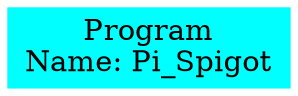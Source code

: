 digraph AST {
        node [color=cyan shape=box style=filled]
        edge [arrowhead=none]
        Program [label="Program
Name: Pi_Spigot"]
}
